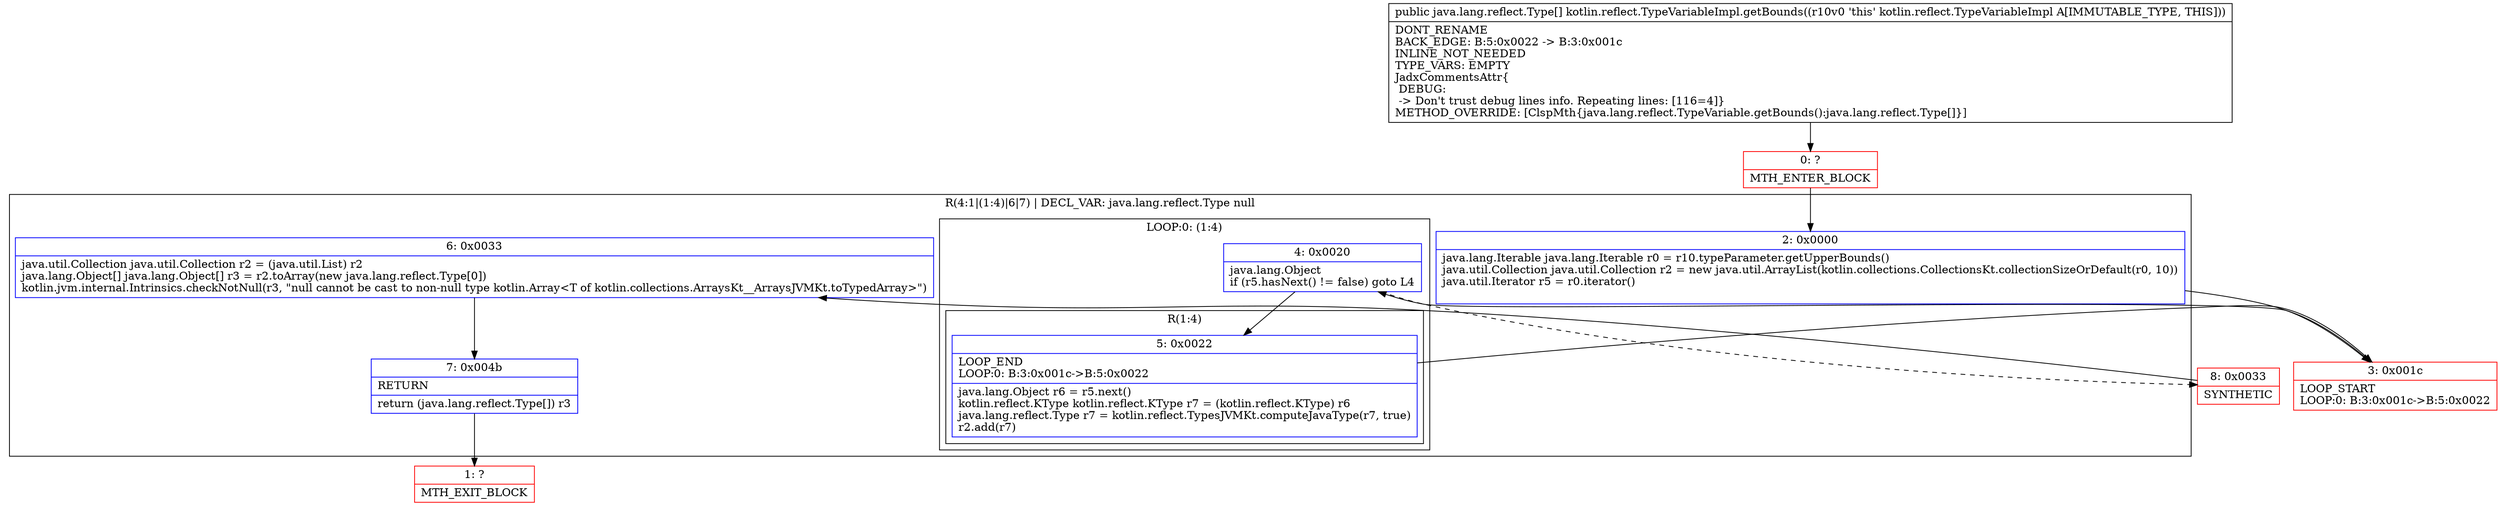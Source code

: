 digraph "CFG forkotlin.reflect.TypeVariableImpl.getBounds()[Ljava\/lang\/reflect\/Type;" {
subgraph cluster_Region_49955598 {
label = "R(4:1|(1:4)|6|7) | DECL_VAR: java.lang.reflect.Type null\l";
node [shape=record,color=blue];
Node_2 [shape=record,label="{2\:\ 0x0000|java.lang.Iterable java.lang.Iterable r0 = r10.typeParameter.getUpperBounds()\ljava.util.Collection java.util.Collection r2 = new java.util.ArrayList(kotlin.collections.CollectionsKt.collectionSizeOrDefault(r0, 10))\ljava.util.Iterator r5 = r0.iterator()\l\l}"];
subgraph cluster_LoopRegion_244806931 {
label = "LOOP:0: (1:4)";
node [shape=record,color=blue];
Node_4 [shape=record,label="{4\:\ 0x0020|java.lang.Object \lif (r5.hasNext() != false) goto L4\l}"];
subgraph cluster_Region_1833001190 {
label = "R(1:4)";
node [shape=record,color=blue];
Node_5 [shape=record,label="{5\:\ 0x0022|LOOP_END\lLOOP:0: B:3:0x001c\-\>B:5:0x0022\l|java.lang.Object r6 = r5.next()\lkotlin.reflect.KType kotlin.reflect.KType r7 = (kotlin.reflect.KType) r6\ljava.lang.reflect.Type r7 = kotlin.reflect.TypesJVMKt.computeJavaType(r7, true)\lr2.add(r7)\l}"];
}
}
Node_6 [shape=record,label="{6\:\ 0x0033|java.util.Collection java.util.Collection r2 = (java.util.List) r2\ljava.lang.Object[] java.lang.Object[] r3 = r2.toArray(new java.lang.reflect.Type[0])\lkotlin.jvm.internal.Intrinsics.checkNotNull(r3, \"null cannot be cast to non\-null type kotlin.Array\<T of kotlin.collections.ArraysKt__ArraysJVMKt.toTypedArray\>\")\l}"];
Node_7 [shape=record,label="{7\:\ 0x004b|RETURN\l|return (java.lang.reflect.Type[]) r3\l}"];
}
Node_0 [shape=record,color=red,label="{0\:\ ?|MTH_ENTER_BLOCK\l}"];
Node_3 [shape=record,color=red,label="{3\:\ 0x001c|LOOP_START\lLOOP:0: B:3:0x001c\-\>B:5:0x0022\l}"];
Node_8 [shape=record,color=red,label="{8\:\ 0x0033|SYNTHETIC\l}"];
Node_1 [shape=record,color=red,label="{1\:\ ?|MTH_EXIT_BLOCK\l}"];
MethodNode[shape=record,label="{public java.lang.reflect.Type[] kotlin.reflect.TypeVariableImpl.getBounds((r10v0 'this' kotlin.reflect.TypeVariableImpl A[IMMUTABLE_TYPE, THIS]))  | DONT_RENAME\lBACK_EDGE: B:5:0x0022 \-\> B:3:0x001c\lINLINE_NOT_NEEDED\lTYPE_VARS: EMPTY\lJadxCommentsAttr\{\l DEBUG: \l \-\> Don't trust debug lines info. Repeating lines: [116=4]\}\lMETHOD_OVERRIDE: [ClspMth\{java.lang.reflect.TypeVariable.getBounds():java.lang.reflect.Type[]\}]\l}"];
MethodNode -> Node_0;Node_2 -> Node_3;
Node_4 -> Node_5;
Node_4 -> Node_8[style=dashed];
Node_5 -> Node_3;
Node_6 -> Node_7;
Node_7 -> Node_1;
Node_0 -> Node_2;
Node_3 -> Node_4;
Node_8 -> Node_6;
}

